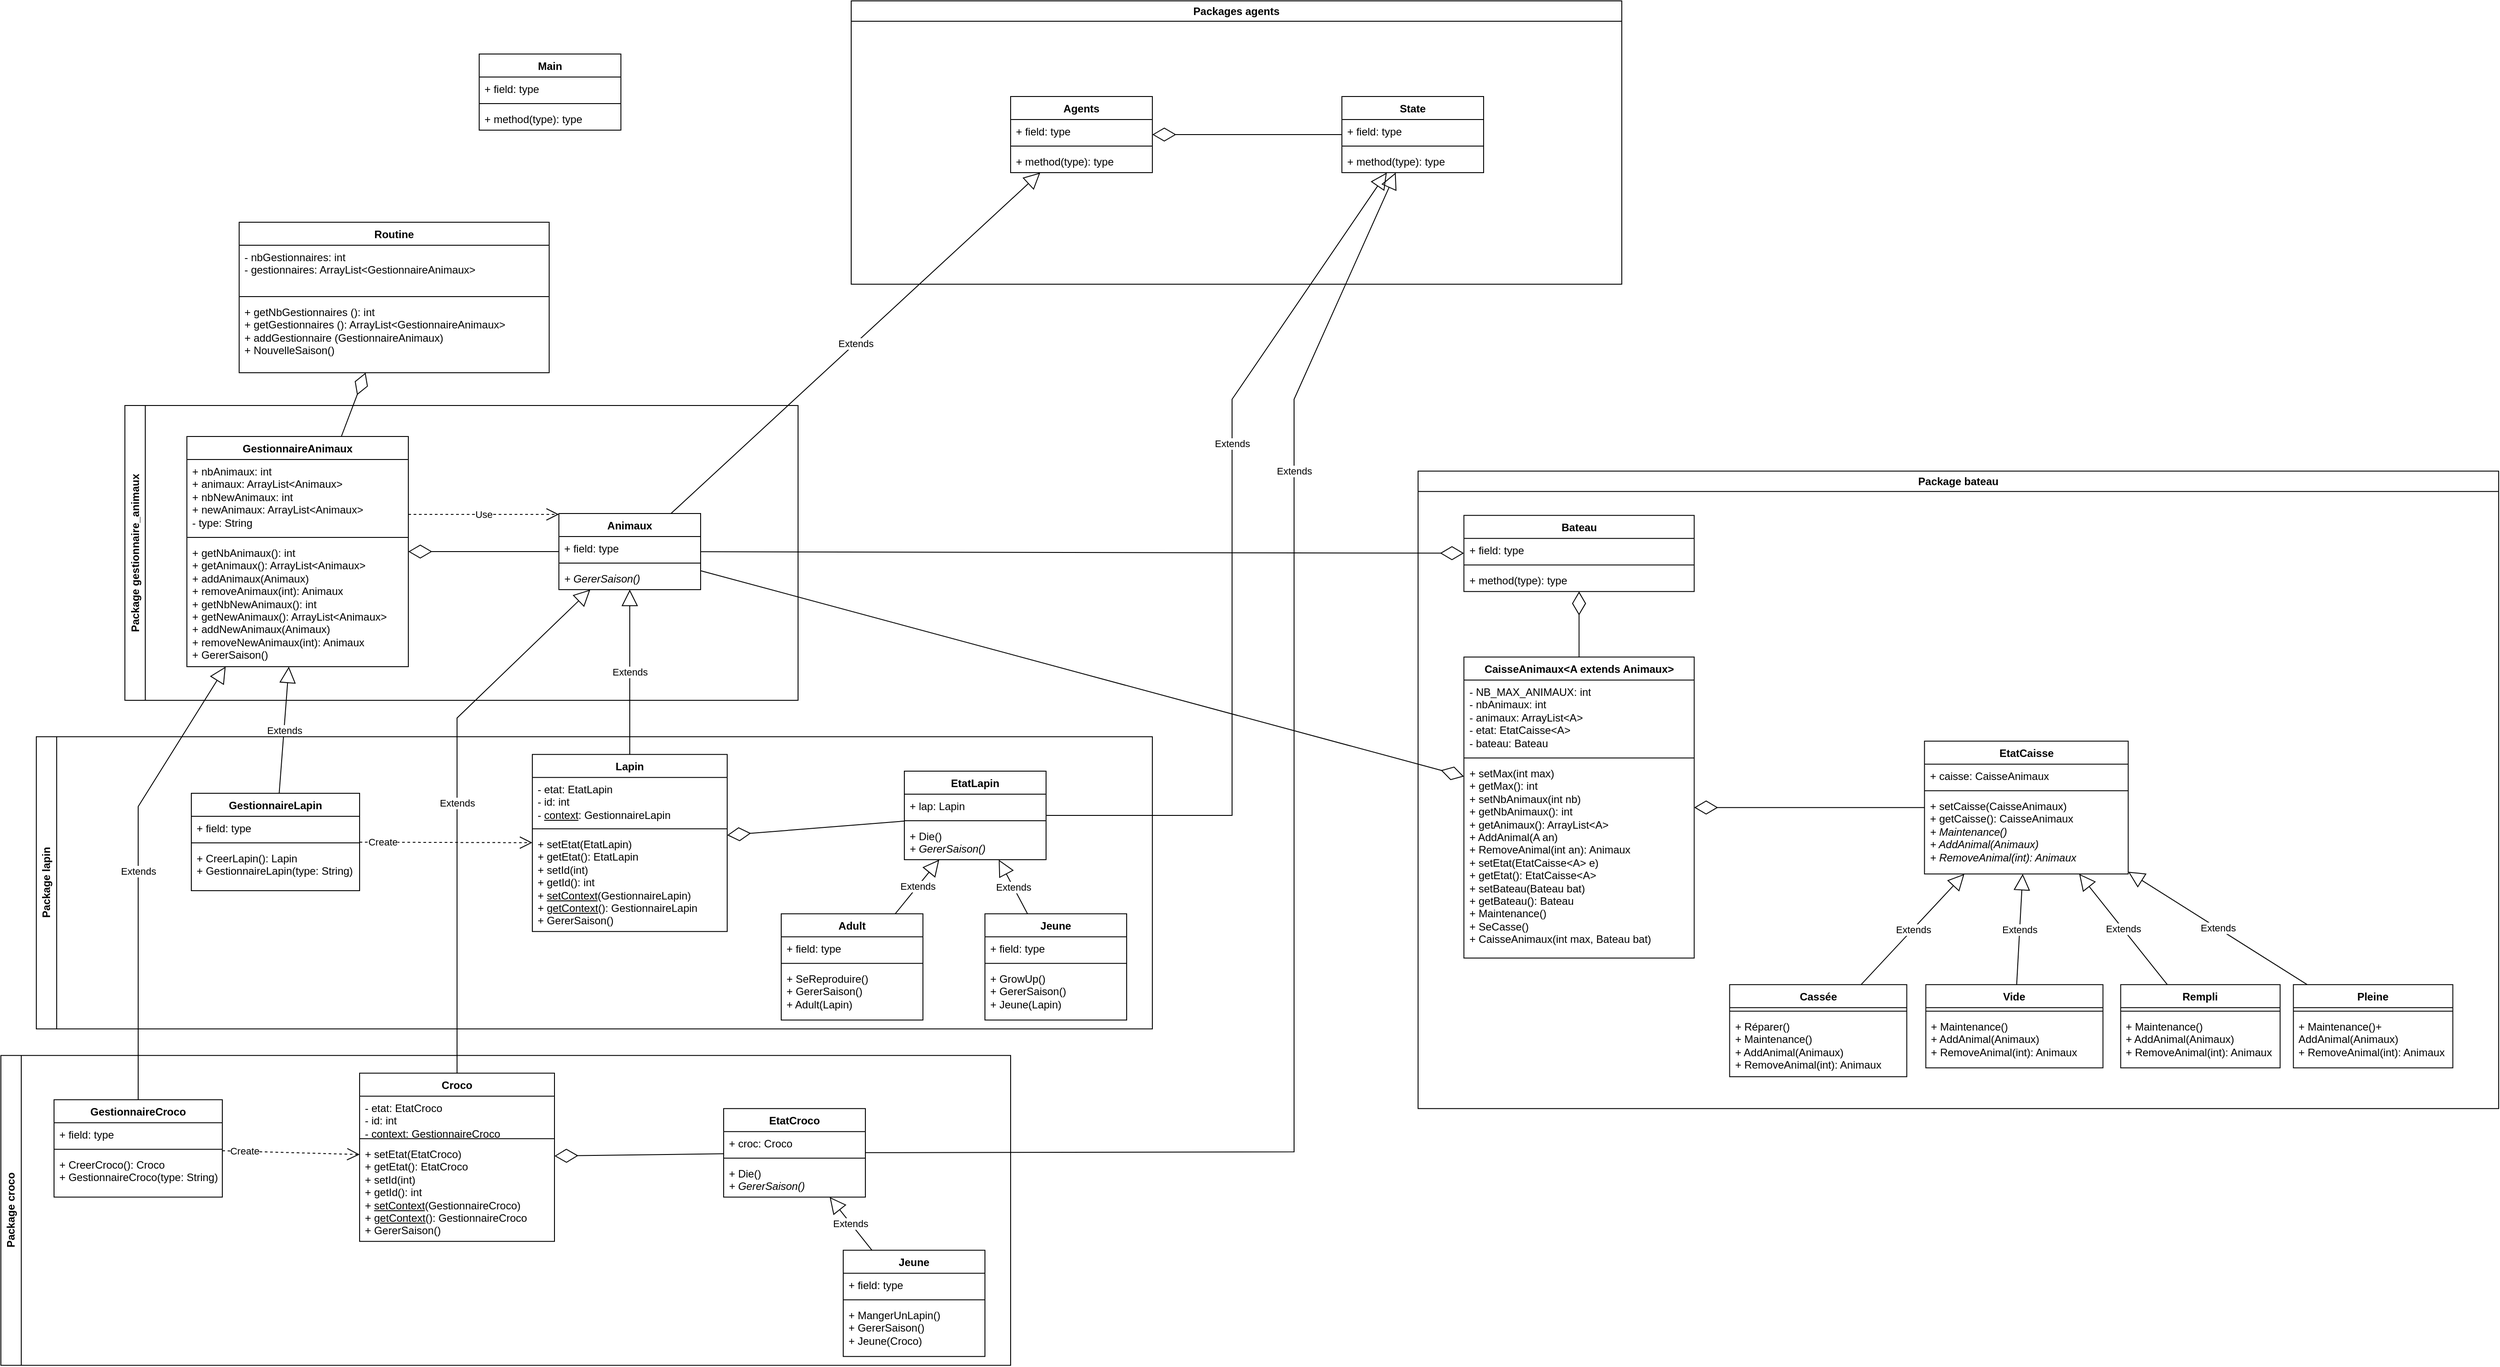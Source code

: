 <mxfile version="24.9.3">
  <diagram name="Page-1" id="qOxtAJsp_yPDaNIsfVv7">
    <mxGraphModel dx="2261" dy="2161" grid="1" gridSize="10" guides="1" tooltips="1" connect="1" arrows="1" fold="1" page="1" pageScale="1" pageWidth="827" pageHeight="1169" math="0" shadow="0">
      <root>
        <mxCell id="0" />
        <mxCell id="1" parent="0" />
        <mxCell id="GHf5l6DtJfJqnrNowMV0-1" value="Routine" style="swimlane;fontStyle=1;align=center;verticalAlign=top;childLayout=stackLayout;horizontal=1;startSize=26;horizontalStack=0;resizeParent=1;resizeParentMax=0;resizeLast=0;collapsible=1;marginBottom=0;whiteSpace=wrap;html=1;" parent="1" vertex="1">
          <mxGeometry x="249" y="240" width="350" height="170" as="geometry" />
        </mxCell>
        <mxCell id="GHf5l6DtJfJqnrNowMV0-2" value="&lt;div&gt;- nbGestionnaires: int&lt;/div&gt;&lt;div&gt;- gestionnaires: ArrayList&amp;lt;GestionnaireAnimaux&amp;gt;&lt;br&gt;&lt;/div&gt;" style="text;strokeColor=none;fillColor=none;align=left;verticalAlign=top;spacingLeft=4;spacingRight=4;overflow=hidden;rotatable=0;points=[[0,0.5],[1,0.5]];portConstraint=eastwest;whiteSpace=wrap;html=1;" parent="GHf5l6DtJfJqnrNowMV0-1" vertex="1">
          <mxGeometry y="26" width="350" height="54" as="geometry" />
        </mxCell>
        <mxCell id="GHf5l6DtJfJqnrNowMV0-3" value="" style="line;strokeWidth=1;fillColor=none;align=left;verticalAlign=middle;spacingTop=-1;spacingLeft=3;spacingRight=3;rotatable=0;labelPosition=right;points=[];portConstraint=eastwest;strokeColor=inherit;" parent="GHf5l6DtJfJqnrNowMV0-1" vertex="1">
          <mxGeometry y="80" width="350" height="8" as="geometry" />
        </mxCell>
        <mxCell id="GHf5l6DtJfJqnrNowMV0-4" value="&lt;div&gt;+ &lt;span style=&quot;white-space: pre;&quot;&gt;getNbGestionnaires&lt;/span&gt;&lt;span style=&quot;color: rgb(220, 220, 170); white-space: pre;&quot;&gt; &lt;/span&gt;&lt;span style=&quot;white-space: normal&quot;&gt;(): int&lt;/span&gt;&lt;/div&gt;&lt;div&gt;&lt;span style=&quot;white-space: normal&quot;&gt;+ &lt;/span&gt;&lt;span style=&quot;white-space: pre;&quot;&gt;getGestionnaires (): &lt;/span&gt;&lt;span style=&quot;white-space: pre;&quot;&gt;ArrayList&lt;/span&gt;&lt;span style=&quot;white-space: pre;&quot;&gt;&amp;lt;&lt;/span&gt;&lt;span style=&quot;white-space: pre;&quot;&gt;GestionnaireAnimaux&lt;/span&gt;&lt;span style=&quot;white-space: pre;&quot;&gt;&amp;gt;&lt;/span&gt;&lt;/div&gt;&lt;div&gt;&lt;span style=&quot;white-space: pre;&quot;&gt;+ &lt;/span&gt;&lt;span style=&quot;white-space: pre;&quot;&gt;addGestionnaire (&lt;/span&gt;&lt;span style=&quot;white-space: pre;&quot;&gt;GestionnaireAnimaux)&lt;/span&gt;&lt;/div&gt;&lt;div&gt;&lt;span style=&quot;white-space: pre;&quot;&gt;+ &lt;/span&gt;&lt;span style=&quot;white-space: pre;&quot;&gt;NouvelleSaison()&lt;/span&gt;&lt;/div&gt;&lt;div&gt;&lt;span style=&quot;white-space: normal&quot;&gt;&lt;/span&gt;&lt;/div&gt;" style="text;strokeColor=none;fillColor=none;align=left;verticalAlign=top;spacingLeft=4;spacingRight=4;overflow=hidden;rotatable=0;points=[[0,0.5],[1,0.5]];portConstraint=eastwest;whiteSpace=wrap;html=1;" parent="GHf5l6DtJfJqnrNowMV0-1" vertex="1">
          <mxGeometry y="88" width="350" height="82" as="geometry" />
        </mxCell>
        <mxCell id="GHf5l6DtJfJqnrNowMV0-9" value="GestionnaireAnimaux" style="swimlane;fontStyle=1;align=center;verticalAlign=top;childLayout=stackLayout;horizontal=1;startSize=26;horizontalStack=0;resizeParent=1;resizeParentMax=0;resizeLast=0;collapsible=1;marginBottom=0;whiteSpace=wrap;html=1;" parent="1" vertex="1">
          <mxGeometry x="190" y="482" width="250" height="260" as="geometry" />
        </mxCell>
        <mxCell id="GHf5l6DtJfJqnrNowMV0-10" value="&lt;div&gt;+ &lt;font style=&quot;white-space: pre;&quot; color=&quot;#000000&quot;&gt;nbAnimaux&lt;/font&gt;: int&lt;/div&gt;&lt;div&gt;+ animaux: ArrayList&amp;lt;Animaux&amp;gt;&lt;br&gt;&lt;/div&gt;&lt;div&gt;+ &lt;font style=&quot;white-space: pre;&quot; color=&quot;#000000&quot;&gt;nbNewAnimaux&lt;/font&gt;: int&lt;/div&gt;&lt;div&gt;&lt;div&gt;+ newAnimaux: ArrayList&amp;lt;Animaux&amp;gt;&lt;/div&gt;&lt;div&gt;- type: String&lt;br&gt;&lt;/div&gt;&lt;/div&gt;" style="text;strokeColor=none;fillColor=none;align=left;verticalAlign=top;spacingLeft=4;spacingRight=4;overflow=hidden;rotatable=0;points=[[0,0.5],[1,0.5]];portConstraint=eastwest;whiteSpace=wrap;html=1;" parent="GHf5l6DtJfJqnrNowMV0-9" vertex="1">
          <mxGeometry y="26" width="250" height="84" as="geometry" />
        </mxCell>
        <mxCell id="GHf5l6DtJfJqnrNowMV0-11" value="" style="line;strokeWidth=1;fillColor=none;align=left;verticalAlign=middle;spacingTop=-1;spacingLeft=3;spacingRight=3;rotatable=0;labelPosition=right;points=[];portConstraint=eastwest;strokeColor=inherit;" parent="GHf5l6DtJfJqnrNowMV0-9" vertex="1">
          <mxGeometry y="110" width="250" height="8" as="geometry" />
        </mxCell>
        <mxCell id="GHf5l6DtJfJqnrNowMV0-12" value="&lt;div&gt;+ &lt;span style=&quot;white-space: pre;&quot;&gt;getNbAnimaux&lt;/span&gt;(): int&lt;/div&gt;&lt;div&gt;+ getAnimaux(): ArrayList&amp;lt;Animaux&amp;gt;&lt;/div&gt;&lt;div&gt;+ addAnimaux(Animaux)&lt;/div&gt;&lt;div&gt;+ removeAnimaux(int): Animaux&lt;/div&gt;&lt;div&gt;&lt;div&gt;+ &lt;span style=&quot;white-space: pre;&quot;&gt;getNbNewAnimaux&lt;/span&gt;(): int&lt;/div&gt;&lt;div&gt;+ getNewAnimaux(): ArrayList&amp;lt;Animaux&amp;gt;&lt;/div&gt;&lt;div&gt;+ addNewAnimaux(Animaux)&lt;/div&gt;+ removeNewAnimaux(int): Animaux&lt;/div&gt;&lt;div&gt;+ GererSaison()&lt;br&gt;&lt;/div&gt;" style="text;strokeColor=none;fillColor=none;align=left;verticalAlign=top;spacingLeft=4;spacingRight=4;overflow=hidden;rotatable=0;points=[[0,0.5],[1,0.5]];portConstraint=eastwest;whiteSpace=wrap;html=1;" parent="GHf5l6DtJfJqnrNowMV0-9" vertex="1">
          <mxGeometry y="118" width="250" height="142" as="geometry" />
        </mxCell>
        <mxCell id="GHf5l6DtJfJqnrNowMV0-13" value="Lapin" style="swimlane;fontStyle=1;align=center;verticalAlign=top;childLayout=stackLayout;horizontal=1;startSize=26;horizontalStack=0;resizeParent=1;resizeParentMax=0;resizeLast=0;collapsible=1;marginBottom=0;whiteSpace=wrap;html=1;" parent="1" vertex="1">
          <mxGeometry x="580" y="841.08" width="220" height="200" as="geometry" />
        </mxCell>
        <mxCell id="GHf5l6DtJfJqnrNowMV0-14" value="&lt;div&gt;- etat: EtatLapin&lt;/div&gt;&lt;div&gt;- id: int&lt;br&gt;&lt;/div&gt;&lt;div&gt;- &lt;u&gt;context&lt;/u&gt;: GestionnaireLapin&lt;br&gt;&lt;/div&gt;" style="text;strokeColor=none;fillColor=none;align=left;verticalAlign=top;spacingLeft=4;spacingRight=4;overflow=hidden;rotatable=0;points=[[0,0.5],[1,0.5]];portConstraint=eastwest;whiteSpace=wrap;html=1;" parent="GHf5l6DtJfJqnrNowMV0-13" vertex="1">
          <mxGeometry y="26" width="220" height="54" as="geometry" />
        </mxCell>
        <mxCell id="GHf5l6DtJfJqnrNowMV0-15" value="" style="line;strokeWidth=1;fillColor=none;align=left;verticalAlign=middle;spacingTop=-1;spacingLeft=3;spacingRight=3;rotatable=0;labelPosition=right;points=[];portConstraint=eastwest;strokeColor=inherit;" parent="GHf5l6DtJfJqnrNowMV0-13" vertex="1">
          <mxGeometry y="80" width="220" height="8" as="geometry" />
        </mxCell>
        <mxCell id="GHf5l6DtJfJqnrNowMV0-16" value="&lt;div&gt;+ setEtat(EtatLapin)&lt;/div&gt;&lt;div&gt;+ getEtat(): EtatLapin&lt;/div&gt;&lt;div&gt;+ setId(int)&lt;/div&gt;&lt;div&gt;+ getId(): int&lt;br&gt;&lt;/div&gt;&lt;div&gt;+ &lt;u&gt;setContext&lt;/u&gt;(GestionnaireLapin)&lt;/div&gt;&lt;div&gt;+ &lt;u&gt;getContext&lt;/u&gt;(): GestionnaireLapin&lt;/div&gt;&lt;div&gt;+ GererSaison()&lt;br&gt;&lt;/div&gt;" style="text;strokeColor=none;fillColor=none;align=left;verticalAlign=top;spacingLeft=4;spacingRight=4;overflow=hidden;rotatable=0;points=[[0,0.5],[1,0.5]];portConstraint=eastwest;whiteSpace=wrap;html=1;" parent="GHf5l6DtJfJqnrNowMV0-13" vertex="1">
          <mxGeometry y="88" width="220" height="112" as="geometry" />
        </mxCell>
        <mxCell id="GHf5l6DtJfJqnrNowMV0-25" value="Adult" style="swimlane;fontStyle=1;align=center;verticalAlign=top;childLayout=stackLayout;horizontal=1;startSize=26;horizontalStack=0;resizeParent=1;resizeParentMax=0;resizeLast=0;collapsible=1;marginBottom=0;whiteSpace=wrap;html=1;" parent="1" vertex="1">
          <mxGeometry x="861" y="1021.08" width="160" height="120" as="geometry" />
        </mxCell>
        <mxCell id="GHf5l6DtJfJqnrNowMV0-26" value="+ field: type" style="text;strokeColor=none;fillColor=none;align=left;verticalAlign=top;spacingLeft=4;spacingRight=4;overflow=hidden;rotatable=0;points=[[0,0.5],[1,0.5]];portConstraint=eastwest;whiteSpace=wrap;html=1;" parent="GHf5l6DtJfJqnrNowMV0-25" vertex="1">
          <mxGeometry y="26" width="160" height="26" as="geometry" />
        </mxCell>
        <mxCell id="GHf5l6DtJfJqnrNowMV0-27" value="" style="line;strokeWidth=1;fillColor=none;align=left;verticalAlign=middle;spacingTop=-1;spacingLeft=3;spacingRight=3;rotatable=0;labelPosition=right;points=[];portConstraint=eastwest;strokeColor=inherit;" parent="GHf5l6DtJfJqnrNowMV0-25" vertex="1">
          <mxGeometry y="52" width="160" height="8" as="geometry" />
        </mxCell>
        <mxCell id="GHf5l6DtJfJqnrNowMV0-28" value="&lt;div&gt;+ SeReproduire()&lt;/div&gt;&lt;div&gt;+ GererSaison()&lt;/div&gt;&lt;div&gt;+ Adult(Lapin)&lt;br&gt;&lt;/div&gt;" style="text;strokeColor=none;fillColor=none;align=left;verticalAlign=top;spacingLeft=4;spacingRight=4;overflow=hidden;rotatable=0;points=[[0,0.5],[1,0.5]];portConstraint=eastwest;whiteSpace=wrap;html=1;" parent="GHf5l6DtJfJqnrNowMV0-25" vertex="1">
          <mxGeometry y="60" width="160" height="60" as="geometry" />
        </mxCell>
        <mxCell id="GHf5l6DtJfJqnrNowMV0-29" value="Jeune" style="swimlane;fontStyle=1;align=center;verticalAlign=top;childLayout=stackLayout;horizontal=1;startSize=26;horizontalStack=0;resizeParent=1;resizeParentMax=0;resizeLast=0;collapsible=1;marginBottom=0;whiteSpace=wrap;html=1;" parent="1" vertex="1">
          <mxGeometry x="1091" y="1021.08" width="160" height="120" as="geometry" />
        </mxCell>
        <mxCell id="GHf5l6DtJfJqnrNowMV0-30" value="+ field: type" style="text;strokeColor=none;fillColor=none;align=left;verticalAlign=top;spacingLeft=4;spacingRight=4;overflow=hidden;rotatable=0;points=[[0,0.5],[1,0.5]];portConstraint=eastwest;whiteSpace=wrap;html=1;" parent="GHf5l6DtJfJqnrNowMV0-29" vertex="1">
          <mxGeometry y="26" width="160" height="26" as="geometry" />
        </mxCell>
        <mxCell id="GHf5l6DtJfJqnrNowMV0-31" value="" style="line;strokeWidth=1;fillColor=none;align=left;verticalAlign=middle;spacingTop=-1;spacingLeft=3;spacingRight=3;rotatable=0;labelPosition=right;points=[];portConstraint=eastwest;strokeColor=inherit;" parent="GHf5l6DtJfJqnrNowMV0-29" vertex="1">
          <mxGeometry y="52" width="160" height="8" as="geometry" />
        </mxCell>
        <mxCell id="GHf5l6DtJfJqnrNowMV0-32" value="&lt;div&gt;+ GrowUp()&lt;/div&gt;&lt;div&gt;+ GererSaison()&lt;/div&gt;&lt;div&gt;+ Jeune(Lapin)&lt;br&gt;&lt;/div&gt;" style="text;strokeColor=none;fillColor=none;align=left;verticalAlign=top;spacingLeft=4;spacingRight=4;overflow=hidden;rotatable=0;points=[[0,0.5],[1,0.5]];portConstraint=eastwest;whiteSpace=wrap;html=1;" parent="GHf5l6DtJfJqnrNowMV0-29" vertex="1">
          <mxGeometry y="60" width="160" height="60" as="geometry" />
        </mxCell>
        <mxCell id="GHf5l6DtJfJqnrNowMV0-33" value="" style="endArrow=diamondThin;endFill=0;endSize=24;html=1;rounded=0;" parent="1" source="GHf5l6DtJfJqnrNowMV0-9" target="GHf5l6DtJfJqnrNowMV0-1" edge="1">
          <mxGeometry width="160" relative="1" as="geometry">
            <mxPoint x="440" y="670" as="sourcePoint" />
            <mxPoint x="600" y="670" as="targetPoint" />
          </mxGeometry>
        </mxCell>
        <mxCell id="GHf5l6DtJfJqnrNowMV0-34" value="Extends" style="endArrow=block;endSize=16;endFill=0;html=1;rounded=0;" parent="1" source="GHf5l6DtJfJqnrNowMV0-17" target="GHf5l6DtJfJqnrNowMV0-9" edge="1">
          <mxGeometry width="160" relative="1" as="geometry">
            <mxPoint x="440" y="841.08" as="sourcePoint" />
            <mxPoint x="330" y="790" as="targetPoint" />
          </mxGeometry>
        </mxCell>
        <mxCell id="GHf5l6DtJfJqnrNowMV0-35" value="Extends" style="endArrow=block;endSize=16;endFill=0;html=1;rounded=0;" parent="1" source="GHf5l6DtJfJqnrNowMV0-13" target="GHf5l6DtJfJqnrNowMV0-5" edge="1">
          <mxGeometry width="160" relative="1" as="geometry">
            <mxPoint x="490" y="808" as="sourcePoint" />
            <mxPoint x="490" y="680" as="targetPoint" />
          </mxGeometry>
        </mxCell>
        <mxCell id="GHf5l6DtJfJqnrNowMV0-36" value="Extends" style="endArrow=block;endSize=16;endFill=0;html=1;rounded=0;" parent="1" source="GHf5l6DtJfJqnrNowMV0-25" target="GHf5l6DtJfJqnrNowMV0-21" edge="1">
          <mxGeometry width="160" relative="1" as="geometry">
            <mxPoint x="881" y="979.08" as="sourcePoint" />
            <mxPoint x="881" y="851.08" as="targetPoint" />
          </mxGeometry>
        </mxCell>
        <mxCell id="GHf5l6DtJfJqnrNowMV0-37" value="Extends" style="endArrow=block;endSize=16;endFill=0;html=1;rounded=0;" parent="1" source="GHf5l6DtJfJqnrNowMV0-29" target="GHf5l6DtJfJqnrNowMV0-21" edge="1">
          <mxGeometry width="160" relative="1" as="geometry">
            <mxPoint x="961" y="967.08" as="sourcePoint" />
            <mxPoint x="961" y="839.08" as="targetPoint" />
          </mxGeometry>
        </mxCell>
        <mxCell id="GHf5l6DtJfJqnrNowMV0-38" value="" style="endArrow=diamondThin;endFill=0;endSize=24;html=1;rounded=0;" parent="1" source="GHf5l6DtJfJqnrNowMV0-5" target="GHf5l6DtJfJqnrNowMV0-9" edge="1">
          <mxGeometry width="160" relative="1" as="geometry">
            <mxPoint x="490" y="706" as="sourcePoint" />
            <mxPoint x="533" y="604" as="targetPoint" />
          </mxGeometry>
        </mxCell>
        <mxCell id="GHf5l6DtJfJqnrNowMV0-39" value="" style="endArrow=diamondThin;endFill=0;endSize=24;html=1;rounded=0;" parent="1" source="GHf5l6DtJfJqnrNowMV0-21" target="GHf5l6DtJfJqnrNowMV0-13" edge="1">
          <mxGeometry width="160" relative="1" as="geometry">
            <mxPoint x="900" y="727.08" as="sourcePoint" />
            <mxPoint x="943" y="625.08" as="targetPoint" />
          </mxGeometry>
        </mxCell>
        <mxCell id="GHf5l6DtJfJqnrNowMV0-40" value="Main" style="swimlane;fontStyle=1;align=center;verticalAlign=top;childLayout=stackLayout;horizontal=1;startSize=26;horizontalStack=0;resizeParent=1;resizeParentMax=0;resizeLast=0;collapsible=1;marginBottom=0;whiteSpace=wrap;html=1;" parent="1" vertex="1">
          <mxGeometry x="520" y="50" width="160" height="86" as="geometry" />
        </mxCell>
        <mxCell id="GHf5l6DtJfJqnrNowMV0-41" value="+ field: type" style="text;strokeColor=none;fillColor=none;align=left;verticalAlign=top;spacingLeft=4;spacingRight=4;overflow=hidden;rotatable=0;points=[[0,0.5],[1,0.5]];portConstraint=eastwest;whiteSpace=wrap;html=1;" parent="GHf5l6DtJfJqnrNowMV0-40" vertex="1">
          <mxGeometry y="26" width="160" height="26" as="geometry" />
        </mxCell>
        <mxCell id="GHf5l6DtJfJqnrNowMV0-42" value="" style="line;strokeWidth=1;fillColor=none;align=left;verticalAlign=middle;spacingTop=-1;spacingLeft=3;spacingRight=3;rotatable=0;labelPosition=right;points=[];portConstraint=eastwest;strokeColor=inherit;" parent="GHf5l6DtJfJqnrNowMV0-40" vertex="1">
          <mxGeometry y="52" width="160" height="8" as="geometry" />
        </mxCell>
        <mxCell id="GHf5l6DtJfJqnrNowMV0-43" value="+ method(type): type" style="text;strokeColor=none;fillColor=none;align=left;verticalAlign=top;spacingLeft=4;spacingRight=4;overflow=hidden;rotatable=0;points=[[0,0.5],[1,0.5]];portConstraint=eastwest;whiteSpace=wrap;html=1;" parent="GHf5l6DtJfJqnrNowMV0-40" vertex="1">
          <mxGeometry y="60" width="160" height="26" as="geometry" />
        </mxCell>
        <mxCell id="GHf5l6DtJfJqnrNowMV0-44" value="Use" style="endArrow=open;endSize=12;dashed=1;html=1;rounded=0;" parent="1" edge="1">
          <mxGeometry width="160" relative="1" as="geometry">
            <mxPoint x="440" y="570" as="sourcePoint" />
            <mxPoint x="610" y="570" as="targetPoint" />
          </mxGeometry>
        </mxCell>
        <mxCell id="GHf5l6DtJfJqnrNowMV0-45" value="Create" style="endArrow=open;endSize=12;dashed=1;html=1;rounded=0;" parent="1" source="GHf5l6DtJfJqnrNowMV0-17" target="GHf5l6DtJfJqnrNowMV0-13" edge="1">
          <mxGeometry x="-0.73" width="160" relative="1" as="geometry">
            <mxPoint x="395" y="1051.08" as="sourcePoint" />
            <mxPoint x="565" y="1051.08" as="targetPoint" />
            <mxPoint as="offset" />
          </mxGeometry>
        </mxCell>
        <mxCell id="GHf5l6DtJfJqnrNowMV0-46" value="Croco" style="swimlane;fontStyle=1;align=center;verticalAlign=top;childLayout=stackLayout;horizontal=1;startSize=26;horizontalStack=0;resizeParent=1;resizeParentMax=0;resizeLast=0;collapsible=1;marginBottom=0;whiteSpace=wrap;html=1;" parent="1" vertex="1">
          <mxGeometry x="385" y="1201.08" width="220" height="190" as="geometry" />
        </mxCell>
        <mxCell id="GHf5l6DtJfJqnrNowMV0-47" value="&lt;div&gt;- etat: EtatCroco&lt;/div&gt;&lt;div&gt;- id: int&lt;br&gt;&lt;/div&gt;&lt;div&gt;- &lt;u&gt;context&lt;/u&gt;: GestionnaireCroco&lt;br&gt;&lt;/div&gt;" style="text;strokeColor=none;fillColor=none;align=left;verticalAlign=top;spacingLeft=4;spacingRight=4;overflow=hidden;rotatable=0;points=[[0,0.5],[1,0.5]];portConstraint=eastwest;whiteSpace=wrap;html=1;" parent="GHf5l6DtJfJqnrNowMV0-46" vertex="1">
          <mxGeometry y="26" width="220" height="44" as="geometry" />
        </mxCell>
        <mxCell id="GHf5l6DtJfJqnrNowMV0-48" value="" style="line;strokeWidth=1;fillColor=none;align=left;verticalAlign=middle;spacingTop=-1;spacingLeft=3;spacingRight=3;rotatable=0;labelPosition=right;points=[];portConstraint=eastwest;strokeColor=inherit;" parent="GHf5l6DtJfJqnrNowMV0-46" vertex="1">
          <mxGeometry y="70" width="220" height="8" as="geometry" />
        </mxCell>
        <mxCell id="GHf5l6DtJfJqnrNowMV0-49" value="&lt;div&gt;+ setEtat(EtatCroco)&lt;/div&gt;&lt;div&gt;+ getEtat(): EtatCroco&lt;/div&gt;&lt;div&gt;&lt;div&gt;+ setId(int)&lt;/div&gt;+ getId(): int&lt;/div&gt;&lt;div&gt;+ &lt;u&gt;setContext&lt;/u&gt;(GestionnaireCroco)&lt;/div&gt;&lt;div&gt;+ &lt;u&gt;getContext&lt;/u&gt;(): GestionnaireCroco&lt;/div&gt;&lt;div&gt;+ GererSaison()&lt;br&gt;&lt;/div&gt;" style="text;strokeColor=none;fillColor=none;align=left;verticalAlign=top;spacingLeft=4;spacingRight=4;overflow=hidden;rotatable=0;points=[[0,0.5],[1,0.5]];portConstraint=eastwest;whiteSpace=wrap;html=1;" parent="GHf5l6DtJfJqnrNowMV0-46" vertex="1">
          <mxGeometry y="78" width="220" height="112" as="geometry" />
        </mxCell>
        <mxCell id="GHf5l6DtJfJqnrNowMV0-50" value="GestionnaireCroco" style="swimlane;fontStyle=1;align=center;verticalAlign=top;childLayout=stackLayout;horizontal=1;startSize=26;horizontalStack=0;resizeParent=1;resizeParentMax=0;resizeLast=0;collapsible=1;marginBottom=0;whiteSpace=wrap;html=1;" parent="1" vertex="1">
          <mxGeometry x="40" y="1231.08" width="190" height="110" as="geometry" />
        </mxCell>
        <mxCell id="GHf5l6DtJfJqnrNowMV0-51" value="+ field: type" style="text;strokeColor=none;fillColor=none;align=left;verticalAlign=top;spacingLeft=4;spacingRight=4;overflow=hidden;rotatable=0;points=[[0,0.5],[1,0.5]];portConstraint=eastwest;whiteSpace=wrap;html=1;" parent="GHf5l6DtJfJqnrNowMV0-50" vertex="1">
          <mxGeometry y="26" width="190" height="26" as="geometry" />
        </mxCell>
        <mxCell id="GHf5l6DtJfJqnrNowMV0-52" value="" style="line;strokeWidth=1;fillColor=none;align=left;verticalAlign=middle;spacingTop=-1;spacingLeft=3;spacingRight=3;rotatable=0;labelPosition=right;points=[];portConstraint=eastwest;strokeColor=inherit;" parent="GHf5l6DtJfJqnrNowMV0-50" vertex="1">
          <mxGeometry y="52" width="190" height="8" as="geometry" />
        </mxCell>
        <mxCell id="GHf5l6DtJfJqnrNowMV0-53" value="&lt;div&gt;+ CreerCroco(): Croco&lt;/div&gt;&lt;div&gt;+ GestionnaireCroco(type: String)&lt;br&gt;&lt;/div&gt;" style="text;strokeColor=none;fillColor=none;align=left;verticalAlign=top;spacingLeft=4;spacingRight=4;overflow=hidden;rotatable=0;points=[[0,0.5],[1,0.5]];portConstraint=eastwest;whiteSpace=wrap;html=1;" parent="GHf5l6DtJfJqnrNowMV0-50" vertex="1">
          <mxGeometry y="60" width="190" height="50" as="geometry" />
        </mxCell>
        <mxCell id="GHf5l6DtJfJqnrNowMV0-54" value="EtatCroco" style="swimlane;fontStyle=1;align=center;verticalAlign=top;childLayout=stackLayout;horizontal=1;startSize=26;horizontalStack=0;resizeParent=1;resizeParentMax=0;resizeLast=0;collapsible=1;marginBottom=0;whiteSpace=wrap;html=1;" parent="1" vertex="1">
          <mxGeometry x="796" y="1241.08" width="160" height="100" as="geometry" />
        </mxCell>
        <mxCell id="GHf5l6DtJfJqnrNowMV0-55" value="+ croc: Croco" style="text;strokeColor=none;fillColor=none;align=left;verticalAlign=top;spacingLeft=4;spacingRight=4;overflow=hidden;rotatable=0;points=[[0,0.5],[1,0.5]];portConstraint=eastwest;whiteSpace=wrap;html=1;" parent="GHf5l6DtJfJqnrNowMV0-54" vertex="1">
          <mxGeometry y="26" width="160" height="26" as="geometry" />
        </mxCell>
        <mxCell id="GHf5l6DtJfJqnrNowMV0-56" value="" style="line;strokeWidth=1;fillColor=none;align=left;verticalAlign=middle;spacingTop=-1;spacingLeft=3;spacingRight=3;rotatable=0;labelPosition=right;points=[];portConstraint=eastwest;strokeColor=inherit;" parent="GHf5l6DtJfJqnrNowMV0-54" vertex="1">
          <mxGeometry y="52" width="160" height="8" as="geometry" />
        </mxCell>
        <mxCell id="GHf5l6DtJfJqnrNowMV0-57" value="+ Die()&lt;div&gt;&lt;i&gt;+ GererSaison()&lt;/i&gt;&lt;/div&gt;" style="text;strokeColor=none;fillColor=none;align=left;verticalAlign=top;spacingLeft=4;spacingRight=4;overflow=hidden;rotatable=0;points=[[0,0.5],[1,0.5]];portConstraint=eastwest;whiteSpace=wrap;html=1;" parent="GHf5l6DtJfJqnrNowMV0-54" vertex="1">
          <mxGeometry y="60" width="160" height="40" as="geometry" />
        </mxCell>
        <mxCell id="GHf5l6DtJfJqnrNowMV0-62" value="Jeune" style="swimlane;fontStyle=1;align=center;verticalAlign=top;childLayout=stackLayout;horizontal=1;startSize=26;horizontalStack=0;resizeParent=1;resizeParentMax=0;resizeLast=0;collapsible=1;marginBottom=0;whiteSpace=wrap;html=1;" parent="1" vertex="1">
          <mxGeometry x="931" y="1401.08" width="160" height="120" as="geometry" />
        </mxCell>
        <mxCell id="GHf5l6DtJfJqnrNowMV0-64" value="+ field: type" style="text;strokeColor=none;fillColor=none;align=left;verticalAlign=top;spacingLeft=4;spacingRight=4;overflow=hidden;rotatable=0;points=[[0,0.5],[1,0.5]];portConstraint=eastwest;whiteSpace=wrap;html=1;" parent="GHf5l6DtJfJqnrNowMV0-62" vertex="1">
          <mxGeometry y="26" width="160" height="26" as="geometry" />
        </mxCell>
        <mxCell id="GHf5l6DtJfJqnrNowMV0-65" value="" style="line;strokeWidth=1;fillColor=none;align=left;verticalAlign=middle;spacingTop=-1;spacingLeft=3;spacingRight=3;rotatable=0;labelPosition=right;points=[];portConstraint=eastwest;strokeColor=inherit;" parent="GHf5l6DtJfJqnrNowMV0-62" vertex="1">
          <mxGeometry y="52" width="160" height="8" as="geometry" />
        </mxCell>
        <mxCell id="GHf5l6DtJfJqnrNowMV0-63" value="&lt;div&gt;+ MangerUnLapin()&lt;br&gt;&lt;/div&gt;&lt;div&gt;+ GererSaison()&lt;/div&gt;&lt;div&gt;+ Jeune(Croco)&lt;br&gt;&lt;/div&gt;" style="text;strokeColor=none;fillColor=none;align=left;verticalAlign=top;spacingLeft=4;spacingRight=4;overflow=hidden;rotatable=0;points=[[0,0.5],[1,0.5]];portConstraint=eastwest;whiteSpace=wrap;html=1;" parent="GHf5l6DtJfJqnrNowMV0-62" vertex="1">
          <mxGeometry y="60" width="160" height="60" as="geometry" />
        </mxCell>
        <mxCell id="GHf5l6DtJfJqnrNowMV0-67" value="Extends" style="endArrow=block;endSize=16;endFill=0;html=1;rounded=0;" parent="1" source="GHf5l6DtJfJqnrNowMV0-62" target="GHf5l6DtJfJqnrNowMV0-54" edge="1">
          <mxGeometry width="160" relative="1" as="geometry">
            <mxPoint x="1106" y="1451.08" as="sourcePoint" />
            <mxPoint x="766" y="1199.08" as="targetPoint" />
          </mxGeometry>
        </mxCell>
        <mxCell id="GHf5l6DtJfJqnrNowMV0-68" value="" style="endArrow=diamondThin;endFill=0;endSize=24;html=1;rounded=0;" parent="1" source="GHf5l6DtJfJqnrNowMV0-54" target="GHf5l6DtJfJqnrNowMV0-46" edge="1">
          <mxGeometry width="160" relative="1" as="geometry">
            <mxPoint x="705" y="1087.08" as="sourcePoint" />
            <mxPoint x="748" y="985.08" as="targetPoint" />
          </mxGeometry>
        </mxCell>
        <mxCell id="GHf5l6DtJfJqnrNowMV0-69" value="Create" style="endArrow=open;endSize=12;dashed=1;html=1;rounded=0;" parent="1" source="GHf5l6DtJfJqnrNowMV0-50" target="GHf5l6DtJfJqnrNowMV0-46" edge="1">
          <mxGeometry x="-0.676" width="160" relative="1" as="geometry">
            <mxPoint x="200" y="1411.08" as="sourcePoint" />
            <mxPoint x="370" y="1411.08" as="targetPoint" />
            <mxPoint as="offset" />
          </mxGeometry>
        </mxCell>
        <mxCell id="GHf5l6DtJfJqnrNowMV0-70" value="Extends" style="endArrow=block;endSize=16;endFill=0;html=1;rounded=0;" parent="1" source="GHf5l6DtJfJqnrNowMV0-50" target="GHf5l6DtJfJqnrNowMV0-9" edge="1">
          <mxGeometry width="160" relative="1" as="geometry">
            <mxPoint x="140" y="1059.08" as="sourcePoint" />
            <mxPoint x="190" y="820.003" as="targetPoint" />
            <Array as="points">
              <mxPoint x="135" y="900" />
            </Array>
          </mxGeometry>
        </mxCell>
        <mxCell id="GHf5l6DtJfJqnrNowMV0-71" value="Extends" style="endArrow=block;endSize=16;endFill=0;html=1;rounded=0;" parent="1" source="GHf5l6DtJfJqnrNowMV0-46" target="GHf5l6DtJfJqnrNowMV0-5" edge="1">
          <mxGeometry width="160" relative="1" as="geometry">
            <mxPoint x="490" y="1000" as="sourcePoint" />
            <mxPoint x="490" y="870" as="targetPoint" />
            <Array as="points">
              <mxPoint x="495" y="800" />
            </Array>
          </mxGeometry>
        </mxCell>
        <mxCell id="5e1gmhQ1w_GoR9v8O3CP-27" value="" style="endArrow=diamondThin;endFill=0;endSize=24;html=1;rounded=0;" parent="1" source="GHf5l6DtJfJqnrNowMV0-5" target="GHf5l6DtJfJqnrNowMV0-72" edge="1">
          <mxGeometry width="160" relative="1" as="geometry">
            <mxPoint x="1080" y="556" as="sourcePoint" />
            <mxPoint x="920" y="512" as="targetPoint" />
          </mxGeometry>
        </mxCell>
        <mxCell id="5e1gmhQ1w_GoR9v8O3CP-28" value="" style="endArrow=diamondThin;endFill=0;endSize=24;html=1;rounded=0;" parent="1" source="GHf5l6DtJfJqnrNowMV0-5" target="XborMlDUFwsPTp5JtEL8-1" edge="1">
          <mxGeometry width="160" relative="1" as="geometry">
            <mxPoint x="1110" y="588" as="sourcePoint" />
            <mxPoint x="950" y="544" as="targetPoint" />
          </mxGeometry>
        </mxCell>
        <mxCell id="5e1gmhQ1w_GoR9v8O3CP-32" value="Package croco" style="swimlane;horizontal=0;whiteSpace=wrap;html=1;" parent="1" vertex="1">
          <mxGeometry x="-20" y="1181.08" width="1140" height="350" as="geometry" />
        </mxCell>
        <mxCell id="5e1gmhQ1w_GoR9v8O3CP-33" value="Package lapin" style="swimlane;horizontal=0;whiteSpace=wrap;html=1;" parent="1" vertex="1">
          <mxGeometry x="20" y="821.08" width="1260" height="330" as="geometry" />
        </mxCell>
        <mxCell id="GHf5l6DtJfJqnrNowMV0-21" value="EtatLapin" style="swimlane;fontStyle=1;align=center;verticalAlign=top;childLayout=stackLayout;horizontal=1;startSize=26;horizontalStack=0;resizeParent=1;resizeParentMax=0;resizeLast=0;collapsible=1;marginBottom=0;whiteSpace=wrap;html=1;" parent="5e1gmhQ1w_GoR9v8O3CP-33" vertex="1">
          <mxGeometry x="980" y="38.92" width="160" height="100" as="geometry" />
        </mxCell>
        <mxCell id="GHf5l6DtJfJqnrNowMV0-22" value="+ lap: Lapin" style="text;strokeColor=none;fillColor=none;align=left;verticalAlign=top;spacingLeft=4;spacingRight=4;overflow=hidden;rotatable=0;points=[[0,0.5],[1,0.5]];portConstraint=eastwest;whiteSpace=wrap;html=1;" parent="GHf5l6DtJfJqnrNowMV0-21" vertex="1">
          <mxGeometry y="26" width="160" height="26" as="geometry" />
        </mxCell>
        <mxCell id="GHf5l6DtJfJqnrNowMV0-23" value="" style="line;strokeWidth=1;fillColor=none;align=left;verticalAlign=middle;spacingTop=-1;spacingLeft=3;spacingRight=3;rotatable=0;labelPosition=right;points=[];portConstraint=eastwest;strokeColor=inherit;" parent="GHf5l6DtJfJqnrNowMV0-21" vertex="1">
          <mxGeometry y="52" width="160" height="8" as="geometry" />
        </mxCell>
        <mxCell id="GHf5l6DtJfJqnrNowMV0-24" value="+ Die()&lt;br&gt;&lt;div&gt;&lt;i&gt;+ GererSaison()&lt;/i&gt;&lt;/div&gt;" style="text;strokeColor=none;fillColor=none;align=left;verticalAlign=top;spacingLeft=4;spacingRight=4;overflow=hidden;rotatable=0;points=[[0,0.5],[1,0.5]];portConstraint=eastwest;whiteSpace=wrap;html=1;" parent="GHf5l6DtJfJqnrNowMV0-21" vertex="1">
          <mxGeometry y="60" width="160" height="40" as="geometry" />
        </mxCell>
        <mxCell id="GHf5l6DtJfJqnrNowMV0-17" value="GestionnaireLapin" style="swimlane;fontStyle=1;align=center;verticalAlign=top;childLayout=stackLayout;horizontal=1;startSize=26;horizontalStack=0;resizeParent=1;resizeParentMax=0;resizeLast=0;collapsible=1;marginBottom=0;whiteSpace=wrap;html=1;" parent="5e1gmhQ1w_GoR9v8O3CP-33" vertex="1">
          <mxGeometry x="175" y="63.92" width="190" height="110" as="geometry" />
        </mxCell>
        <mxCell id="GHf5l6DtJfJqnrNowMV0-18" value="+ field: type" style="text;strokeColor=none;fillColor=none;align=left;verticalAlign=top;spacingLeft=4;spacingRight=4;overflow=hidden;rotatable=0;points=[[0,0.5],[1,0.5]];portConstraint=eastwest;whiteSpace=wrap;html=1;" parent="GHf5l6DtJfJqnrNowMV0-17" vertex="1">
          <mxGeometry y="26" width="190" height="26" as="geometry" />
        </mxCell>
        <mxCell id="GHf5l6DtJfJqnrNowMV0-19" value="" style="line;strokeWidth=1;fillColor=none;align=left;verticalAlign=middle;spacingTop=-1;spacingLeft=3;spacingRight=3;rotatable=0;labelPosition=right;points=[];portConstraint=eastwest;strokeColor=inherit;" parent="GHf5l6DtJfJqnrNowMV0-17" vertex="1">
          <mxGeometry y="52" width="190" height="8" as="geometry" />
        </mxCell>
        <mxCell id="GHf5l6DtJfJqnrNowMV0-20" value="&lt;div&gt;+ CreerLapin(): Lapin&lt;/div&gt;&lt;div&gt;+ GestionnaireLapin(type: String)&lt;br&gt;&lt;/div&gt;" style="text;strokeColor=none;fillColor=none;align=left;verticalAlign=top;spacingLeft=4;spacingRight=4;overflow=hidden;rotatable=0;points=[[0,0.5],[1,0.5]];portConstraint=eastwest;whiteSpace=wrap;html=1;" parent="GHf5l6DtJfJqnrNowMV0-17" vertex="1">
          <mxGeometry y="60" width="190" height="50" as="geometry" />
        </mxCell>
        <mxCell id="5e1gmhQ1w_GoR9v8O3CP-35" value="Package bateau" style="swimlane;whiteSpace=wrap;html=1;" parent="1" vertex="1">
          <mxGeometry x="1580" y="521.08" width="1220" height="720" as="geometry" />
        </mxCell>
        <mxCell id="oXdkIbhdS2VhG2citOrr-1" value="Cassée" style="swimlane;fontStyle=1;align=center;verticalAlign=top;childLayout=stackLayout;horizontal=1;startSize=26;horizontalStack=0;resizeParent=1;resizeParentMax=0;resizeLast=0;collapsible=1;marginBottom=0;whiteSpace=wrap;html=1;" vertex="1" parent="5e1gmhQ1w_GoR9v8O3CP-35">
          <mxGeometry x="351.75" y="580" width="200" height="104" as="geometry" />
        </mxCell>
        <mxCell id="oXdkIbhdS2VhG2citOrr-3" value="" style="line;strokeWidth=1;fillColor=none;align=left;verticalAlign=middle;spacingTop=-1;spacingLeft=3;spacingRight=3;rotatable=0;labelPosition=right;points=[];portConstraint=eastwest;strokeColor=inherit;" vertex="1" parent="oXdkIbhdS2VhG2citOrr-1">
          <mxGeometry y="26" width="200" height="8" as="geometry" />
        </mxCell>
        <mxCell id="oXdkIbhdS2VhG2citOrr-4" value="&lt;div&gt;+ Réparer()&lt;br&gt;&lt;/div&gt;&lt;div&gt;+ Maintenance()&lt;/div&gt;&lt;div&gt;+ AddAnimal(Animaux)&lt;/div&gt;+ RemoveAnimal(int): Animaux" style="text;strokeColor=none;fillColor=none;align=left;verticalAlign=top;spacingLeft=4;spacingRight=4;overflow=hidden;rotatable=0;points=[[0,0.5],[1,0.5]];portConstraint=eastwest;whiteSpace=wrap;html=1;" vertex="1" parent="oXdkIbhdS2VhG2citOrr-1">
          <mxGeometry y="34" width="200" height="70" as="geometry" />
        </mxCell>
        <mxCell id="5e1gmhQ1w_GoR9v8O3CP-2" value="EtatCaisse" style="swimlane;fontStyle=1;align=center;verticalAlign=top;childLayout=stackLayout;horizontal=1;startSize=26;horizontalStack=0;resizeParent=1;resizeParentMax=0;resizeLast=0;collapsible=1;marginBottom=0;whiteSpace=wrap;html=1;" parent="5e1gmhQ1w_GoR9v8O3CP-35" vertex="1">
          <mxGeometry x="571.75" y="305" width="230" height="150" as="geometry" />
        </mxCell>
        <mxCell id="5e1gmhQ1w_GoR9v8O3CP-3" value="+ caisse: CaisseAnimaux" style="text;strokeColor=none;fillColor=none;align=left;verticalAlign=top;spacingLeft=4;spacingRight=4;overflow=hidden;rotatable=0;points=[[0,0.5],[1,0.5]];portConstraint=eastwest;whiteSpace=wrap;html=1;" parent="5e1gmhQ1w_GoR9v8O3CP-2" vertex="1">
          <mxGeometry y="26" width="230" height="26" as="geometry" />
        </mxCell>
        <mxCell id="5e1gmhQ1w_GoR9v8O3CP-4" value="" style="line;strokeWidth=1;fillColor=none;align=left;verticalAlign=middle;spacingTop=-1;spacingLeft=3;spacingRight=3;rotatable=0;labelPosition=right;points=[];portConstraint=eastwest;strokeColor=inherit;" parent="5e1gmhQ1w_GoR9v8O3CP-2" vertex="1">
          <mxGeometry y="52" width="230" height="8" as="geometry" />
        </mxCell>
        <mxCell id="5e1gmhQ1w_GoR9v8O3CP-5" value="&lt;div&gt;+ setCaisse(CaisseAnimaux)&lt;/div&gt;&lt;div&gt;+ getCaisse(): CaisseAnimaux&lt;/div&gt;&lt;div&gt;&lt;i&gt;+ Maintenance()&lt;br&gt;&lt;/i&gt;&lt;/div&gt;&lt;div&gt;&lt;i&gt;+ AddAnimal(Animaux)&lt;/i&gt;&lt;/div&gt;&lt;div&gt;&lt;i&gt;+ RemoveAnimal(int): Animaux&lt;/i&gt;&lt;br&gt;&lt;/div&gt;" style="text;strokeColor=none;fillColor=none;align=left;verticalAlign=top;spacingLeft=4;spacingRight=4;overflow=hidden;rotatable=0;points=[[0,0.5],[1,0.5]];portConstraint=eastwest;whiteSpace=wrap;html=1;" parent="5e1gmhQ1w_GoR9v8O3CP-2" vertex="1">
          <mxGeometry y="60" width="230" height="90" as="geometry" />
        </mxCell>
        <mxCell id="XborMlDUFwsPTp5JtEL8-1" value="CaisseAnimaux&amp;lt;A extends Animaux&amp;gt;" style="swimlane;fontStyle=1;align=center;verticalAlign=top;childLayout=stackLayout;horizontal=1;startSize=26;horizontalStack=0;resizeParent=1;resizeParentMax=0;resizeLast=0;collapsible=1;marginBottom=0;whiteSpace=wrap;html=1;" parent="5e1gmhQ1w_GoR9v8O3CP-35" vertex="1">
          <mxGeometry x="51.75" y="210" width="260" height="340" as="geometry" />
        </mxCell>
        <mxCell id="XborMlDUFwsPTp5JtEL8-2" value="&lt;div&gt;- &lt;span style=&quot;white-space: pre;&quot;&gt;NB_MAX_ANIMAUX: int&lt;br&gt;&lt;/span&gt;&lt;/div&gt;&lt;div&gt;&lt;span style=&quot;white-space: pre;&quot;&gt;- &lt;/span&gt;&lt;span style=&quot;white-space: pre;&quot;&gt;nbAnimaux: int&lt;/span&gt;&lt;/div&gt;&lt;div&gt;&lt;span style=&quot;white-space: pre;&quot;&gt;- &lt;/span&gt;&lt;span style=&quot;white-space: pre;&quot;&gt;animaux: ArrayList&amp;lt;A&amp;gt;&lt;/span&gt;&lt;/div&gt;&lt;div&gt;&lt;span style=&quot;white-space: pre;&quot;&gt;- &lt;/span&gt;&lt;span style=&quot;white-space: pre;&quot;&gt;etat: EtatCaisse&amp;lt;A&amp;gt;&lt;/span&gt;&lt;/div&gt;&lt;div&gt;&lt;span style=&quot;white-space: pre;&quot;&gt;- &lt;/span&gt;&lt;span style=&quot;white-space: pre;&quot;&gt;bateau: Bateau&lt;/span&gt;&lt;/div&gt;" style="text;strokeColor=none;fillColor=none;align=left;verticalAlign=top;spacingLeft=4;spacingRight=4;overflow=hidden;rotatable=0;points=[[0,0.5],[1,0.5]];portConstraint=eastwest;whiteSpace=wrap;html=1;" parent="XborMlDUFwsPTp5JtEL8-1" vertex="1">
          <mxGeometry y="26" width="260" height="84" as="geometry" />
        </mxCell>
        <mxCell id="XborMlDUFwsPTp5JtEL8-3" value="" style="line;strokeWidth=1;fillColor=none;align=left;verticalAlign=middle;spacingTop=-1;spacingLeft=3;spacingRight=3;rotatable=0;labelPosition=right;points=[];portConstraint=eastwest;strokeColor=inherit;" parent="XborMlDUFwsPTp5JtEL8-1" vertex="1">
          <mxGeometry y="110" width="260" height="8" as="geometry" />
        </mxCell>
        <mxCell id="XborMlDUFwsPTp5JtEL8-4" value="&lt;div&gt;+ &lt;span style=&quot;white-space: pre;&quot;&gt;setMax&lt;/span&gt;&lt;span style=&quot;white-space: pre;&quot;&gt;(&lt;/span&gt;&lt;span style=&quot;white-space: pre;&quot;&gt;int&lt;/span&gt;&lt;span style=&quot;white-space: pre;&quot;&gt; &lt;/span&gt;&lt;span style=&quot;white-space: pre;&quot;&gt;max&lt;/span&gt;&lt;span style=&quot;white-space: pre;&quot;&gt;)&lt;/span&gt;&lt;/div&gt;&lt;div&gt;&lt;span style=&quot;white-space: pre;&quot;&gt;+ &lt;/span&gt;&lt;span style=&quot;white-space: pre;&quot;&gt;getMax&lt;/span&gt;&lt;span style=&quot;white-space: pre;&quot;&gt;(): int&lt;/span&gt;&lt;/div&gt;&lt;div&gt;&lt;span style=&quot;white-space: pre;&quot;&gt;+ &lt;/span&gt;&lt;span style=&quot;white-space: pre;&quot;&gt;setNbAnimaux&lt;/span&gt;&lt;span style=&quot;white-space: pre;&quot;&gt;(&lt;/span&gt;&lt;span style=&quot;white-space: pre;&quot;&gt;int&lt;/span&gt;&lt;span style=&quot;white-space: pre;&quot;&gt; &lt;/span&gt;&lt;span style=&quot;white-space: pre;&quot;&gt;nb&lt;/span&gt;&lt;span style=&quot;white-space: pre;&quot;&gt;)&lt;/span&gt;&lt;/div&gt;&lt;div&gt;&lt;span style=&quot;white-space: pre;&quot;&gt;+ &lt;/span&gt;&lt;span style=&quot;white-space: pre;&quot;&gt;getNbAnimaux&lt;/span&gt;&lt;span style=&quot;white-space: pre;&quot;&gt;(): int&lt;/span&gt;&lt;/div&gt;&lt;div&gt;&lt;span style=&quot;white-space: pre;&quot;&gt;+&lt;/span&gt;&lt;span style=&quot;white-space: pre;&quot;&gt; getAnimaux&lt;/span&gt;&lt;span style=&quot;white-space: pre;&quot;&gt;(): ArrayList&amp;lt;A&amp;gt;&lt;/span&gt;&lt;/div&gt;&lt;div&gt;&lt;span style=&quot;white-space: pre;&quot;&gt;+ &lt;/span&gt;&lt;span style=&quot;white-space: pre;&quot;&gt;AddAnimal&lt;/span&gt;&lt;span style=&quot;white-space: pre;&quot;&gt;(&lt;/span&gt;&lt;span style=&quot;white-space: pre;&quot;&gt;A&lt;/span&gt;&lt;span style=&quot;white-space: pre;&quot;&gt; &lt;/span&gt;&lt;span style=&quot;white-space: pre;&quot;&gt;an&lt;/span&gt;&lt;span style=&quot;white-space: pre;&quot;&gt;)&lt;/span&gt;&lt;/div&gt;&lt;div&gt;&lt;span style=&quot;white-space: pre;&quot;&gt;+ &lt;/span&gt;&lt;span style=&quot;white-space: pre;&quot;&gt;RemoveAnimal&lt;/span&gt;&lt;span style=&quot;white-space: pre;&quot;&gt;(&lt;/span&gt;&lt;span style=&quot;white-space: pre;&quot;&gt;int&lt;/span&gt;&lt;span style=&quot;white-space: pre;&quot;&gt; &lt;/span&gt;&lt;span style=&quot;white-space: pre;&quot;&gt;an&lt;/span&gt;&lt;span style=&quot;white-space: pre;&quot;&gt;): Animaux&lt;/span&gt;&lt;/div&gt;&lt;div&gt;&lt;span style=&quot;white-space: pre;&quot;&gt;+ &lt;/span&gt;&lt;span style=&quot;white-space: pre;&quot;&gt;setEtat&lt;/span&gt;&lt;span style=&quot;white-space: pre;&quot;&gt;(&lt;/span&gt;&lt;span style=&quot;white-space: pre;&quot;&gt;EtatCaisse&lt;/span&gt;&lt;span style=&quot;white-space: pre;&quot;&gt;&amp;lt;&lt;/span&gt;&lt;span style=&quot;white-space: pre;&quot;&gt;A&lt;/span&gt;&lt;span style=&quot;white-space: pre;&quot;&gt;&amp;gt; &lt;/span&gt;&lt;span style=&quot;white-space: pre;&quot;&gt;e&lt;/span&gt;&lt;span style=&quot;white-space: pre;&quot;&gt;)&lt;/span&gt;&lt;/div&gt;&lt;div&gt;&lt;span style=&quot;white-space: pre;&quot;&gt;+ &lt;/span&gt;&lt;span style=&quot;white-space: pre;&quot;&gt;getEtat&lt;/span&gt;&lt;span style=&quot;white-space: pre;&quot;&gt;(): EtatCaisse&amp;lt;A&amp;gt;&lt;/span&gt;&lt;/div&gt;&lt;div&gt;&lt;span style=&quot;white-space: pre;&quot;&gt;+ &lt;/span&gt;&lt;span style=&quot;white-space: pre;&quot;&gt;setBateau&lt;/span&gt;&lt;span style=&quot;white-space: pre;&quot;&gt;(&lt;/span&gt;&lt;span style=&quot;white-space: pre;&quot;&gt;Bateau&lt;/span&gt;&lt;span style=&quot;white-space: pre;&quot;&gt; &lt;/span&gt;&lt;span style=&quot;white-space: pre;&quot;&gt;bat&lt;/span&gt;&lt;span style=&quot;white-space: pre;&quot;&gt;)&lt;/span&gt;&lt;/div&gt;&lt;div&gt;&lt;span style=&quot;white-space: pre;&quot;&gt;+ &lt;/span&gt;&lt;span style=&quot;white-space: pre;&quot;&gt;getBateau&lt;/span&gt;&lt;span style=&quot;white-space: pre;&quot;&gt;(): Bateau&lt;/span&gt;&lt;/div&gt;&lt;div&gt;&lt;span style=&quot;white-space: pre;&quot;&gt;+ &lt;/span&gt;&lt;span style=&quot;white-space: pre;&quot;&gt;Maintenance&lt;/span&gt;&lt;span style=&quot;white-space: pre;&quot;&gt;()&lt;/span&gt;&lt;/div&gt;&lt;div&gt;&lt;span style=&quot;white-space: pre;&quot;&gt;+ &lt;/span&gt;&lt;span style=&quot;white-space: pre;&quot;&gt;SeCasse&lt;/span&gt;&lt;span style=&quot;white-space: pre;&quot;&gt;()&lt;/span&gt;&lt;/div&gt;&lt;div&gt;&lt;span style=&quot;white-space: pre;&quot;&gt;+ &lt;/span&gt;&lt;span style=&quot;white-space: pre;&quot;&gt;CaisseAnimaux&lt;/span&gt;&lt;span style=&quot;white-space: pre;&quot;&gt;(&lt;/span&gt;&lt;span style=&quot;white-space: pre;&quot;&gt;int&lt;/span&gt;&lt;span style=&quot;white-space: pre;&quot;&gt; &lt;/span&gt;&lt;span style=&quot;white-space: pre;&quot;&gt;max&lt;/span&gt;&lt;span style=&quot;white-space: pre;&quot;&gt;, &lt;/span&gt;&lt;span style=&quot;white-space: pre;&quot;&gt;Bateau&lt;/span&gt;&lt;span style=&quot;white-space: pre;&quot;&gt; &lt;/span&gt;&lt;span style=&quot;white-space: pre;&quot;&gt;bat&lt;/span&gt;&lt;span style=&quot;white-space: pre;&quot;&gt;)&lt;/span&gt;&lt;/div&gt;&lt;div&gt;&lt;span style=&quot;white-space: pre;&quot;&gt;&lt;br&gt;&lt;/span&gt;&lt;/div&gt;" style="text;strokeColor=none;fillColor=none;align=left;verticalAlign=top;spacingLeft=4;spacingRight=4;overflow=hidden;rotatable=0;points=[[0,0.5],[1,0.5]];portConstraint=eastwest;whiteSpace=wrap;html=1;" parent="XborMlDUFwsPTp5JtEL8-1" vertex="1">
          <mxGeometry y="118" width="260" height="222" as="geometry" />
        </mxCell>
        <mxCell id="5e1gmhQ1w_GoR9v8O3CP-25" value="" style="endArrow=diamondThin;endFill=0;endSize=24;html=1;rounded=0;" parent="5e1gmhQ1w_GoR9v8O3CP-35" source="5e1gmhQ1w_GoR9v8O3CP-2" target="XborMlDUFwsPTp5JtEL8-1" edge="1">
          <mxGeometry width="160" relative="1" as="geometry">
            <mxPoint x="262.75" y="364" as="sourcePoint" />
            <mxPoint x="71.75" y="365" as="targetPoint" />
          </mxGeometry>
        </mxCell>
        <mxCell id="oXdkIbhdS2VhG2citOrr-6" value="Extends" style="endArrow=block;endSize=16;endFill=0;html=1;rounded=0;" edge="1" parent="5e1gmhQ1w_GoR9v8O3CP-35" source="oXdkIbhdS2VhG2citOrr-1" target="5e1gmhQ1w_GoR9v8O3CP-2">
          <mxGeometry width="160" relative="1" as="geometry">
            <mxPoint x="171.75" y="360" as="sourcePoint" />
            <mxPoint x="374.75" y="300" as="targetPoint" />
          </mxGeometry>
        </mxCell>
        <mxCell id="GHf5l6DtJfJqnrNowMV0-72" value="Bateau" style="swimlane;fontStyle=1;align=center;verticalAlign=top;childLayout=stackLayout;horizontal=1;startSize=26;horizontalStack=0;resizeParent=1;resizeParentMax=0;resizeLast=0;collapsible=1;marginBottom=0;whiteSpace=wrap;html=1;" parent="5e1gmhQ1w_GoR9v8O3CP-35" vertex="1">
          <mxGeometry x="51.75" y="50" width="260" height="86" as="geometry" />
        </mxCell>
        <mxCell id="GHf5l6DtJfJqnrNowMV0-73" value="+ field: type" style="text;strokeColor=none;fillColor=none;align=left;verticalAlign=top;spacingLeft=4;spacingRight=4;overflow=hidden;rotatable=0;points=[[0,0.5],[1,0.5]];portConstraint=eastwest;whiteSpace=wrap;html=1;" parent="GHf5l6DtJfJqnrNowMV0-72" vertex="1">
          <mxGeometry y="26" width="260" height="26" as="geometry" />
        </mxCell>
        <mxCell id="GHf5l6DtJfJqnrNowMV0-74" value="" style="line;strokeWidth=1;fillColor=none;align=left;verticalAlign=middle;spacingTop=-1;spacingLeft=3;spacingRight=3;rotatable=0;labelPosition=right;points=[];portConstraint=eastwest;strokeColor=inherit;" parent="GHf5l6DtJfJqnrNowMV0-72" vertex="1">
          <mxGeometry y="52" width="260" height="8" as="geometry" />
        </mxCell>
        <mxCell id="GHf5l6DtJfJqnrNowMV0-75" value="+ method(type): type" style="text;strokeColor=none;fillColor=none;align=left;verticalAlign=top;spacingLeft=4;spacingRight=4;overflow=hidden;rotatable=0;points=[[0,0.5],[1,0.5]];portConstraint=eastwest;whiteSpace=wrap;html=1;" parent="GHf5l6DtJfJqnrNowMV0-72" vertex="1">
          <mxGeometry y="60" width="260" height="26" as="geometry" />
        </mxCell>
        <mxCell id="5e1gmhQ1w_GoR9v8O3CP-26" value="" style="endArrow=diamondThin;endFill=0;endSize=24;html=1;rounded=0;" parent="5e1gmhQ1w_GoR9v8O3CP-35" source="XborMlDUFwsPTp5JtEL8-1" target="GHf5l6DtJfJqnrNowMV0-72" edge="1">
          <mxGeometry width="160" relative="1" as="geometry">
            <mxPoint x="121.75" y="280" as="sourcePoint" />
            <mxPoint x="-8.25" y="280" as="targetPoint" />
          </mxGeometry>
        </mxCell>
        <mxCell id="5e1gmhQ1w_GoR9v8O3CP-6" value="Pleine" style="swimlane;fontStyle=1;align=center;verticalAlign=top;childLayout=stackLayout;horizontal=1;startSize=26;horizontalStack=0;resizeParent=1;resizeParentMax=0;resizeLast=0;collapsible=1;marginBottom=0;whiteSpace=wrap;html=1;" parent="5e1gmhQ1w_GoR9v8O3CP-35" vertex="1">
          <mxGeometry x="988.25" y="580" width="180" height="94" as="geometry" />
        </mxCell>
        <mxCell id="5e1gmhQ1w_GoR9v8O3CP-8" value="" style="line;strokeWidth=1;fillColor=none;align=left;verticalAlign=middle;spacingTop=-1;spacingLeft=3;spacingRight=3;rotatable=0;labelPosition=right;points=[];portConstraint=eastwest;strokeColor=inherit;" parent="5e1gmhQ1w_GoR9v8O3CP-6" vertex="1">
          <mxGeometry y="26" width="180" height="8" as="geometry" />
        </mxCell>
        <mxCell id="5e1gmhQ1w_GoR9v8O3CP-9" value="&lt;div&gt;+ Maintenance()+ AddAnimal(Animaux)&lt;/div&gt;+ RemoveAnimal(int): Animaux" style="text;strokeColor=none;fillColor=none;align=left;verticalAlign=top;spacingLeft=4;spacingRight=4;overflow=hidden;rotatable=0;points=[[0,0.5],[1,0.5]];portConstraint=eastwest;whiteSpace=wrap;html=1;" parent="5e1gmhQ1w_GoR9v8O3CP-6" vertex="1">
          <mxGeometry y="34" width="180" height="60" as="geometry" />
        </mxCell>
        <mxCell id="5e1gmhQ1w_GoR9v8O3CP-10" value="Vide" style="swimlane;fontStyle=1;align=center;verticalAlign=top;childLayout=stackLayout;horizontal=1;startSize=26;horizontalStack=0;resizeParent=1;resizeParentMax=0;resizeLast=0;collapsible=1;marginBottom=0;whiteSpace=wrap;html=1;" parent="5e1gmhQ1w_GoR9v8O3CP-35" vertex="1">
          <mxGeometry x="573.25" y="580" width="200" height="94" as="geometry" />
        </mxCell>
        <mxCell id="5e1gmhQ1w_GoR9v8O3CP-12" value="" style="line;strokeWidth=1;fillColor=none;align=left;verticalAlign=middle;spacingTop=-1;spacingLeft=3;spacingRight=3;rotatable=0;labelPosition=right;points=[];portConstraint=eastwest;strokeColor=inherit;" parent="5e1gmhQ1w_GoR9v8O3CP-10" vertex="1">
          <mxGeometry y="26" width="200" height="8" as="geometry" />
        </mxCell>
        <mxCell id="5e1gmhQ1w_GoR9v8O3CP-13" value="&lt;div&gt;+ Maintenance()&lt;/div&gt;&lt;div&gt;+ AddAnimal(Animaux)&lt;/div&gt;+ RemoveAnimal(int): Animaux" style="text;strokeColor=none;fillColor=none;align=left;verticalAlign=top;spacingLeft=4;spacingRight=4;overflow=hidden;rotatable=0;points=[[0,0.5],[1,0.5]];portConstraint=eastwest;whiteSpace=wrap;html=1;" parent="5e1gmhQ1w_GoR9v8O3CP-10" vertex="1">
          <mxGeometry y="34" width="200" height="60" as="geometry" />
        </mxCell>
        <mxCell id="5e1gmhQ1w_GoR9v8O3CP-18" value="Rempli" style="swimlane;fontStyle=1;align=center;verticalAlign=top;childLayout=stackLayout;horizontal=1;startSize=26;horizontalStack=0;resizeParent=1;resizeParentMax=0;resizeLast=0;collapsible=1;marginBottom=0;whiteSpace=wrap;html=1;" parent="5e1gmhQ1w_GoR9v8O3CP-35" vertex="1">
          <mxGeometry x="793.25" y="580" width="180" height="94" as="geometry" />
        </mxCell>
        <mxCell id="5e1gmhQ1w_GoR9v8O3CP-20" value="" style="line;strokeWidth=1;fillColor=none;align=left;verticalAlign=middle;spacingTop=-1;spacingLeft=3;spacingRight=3;rotatable=0;labelPosition=right;points=[];portConstraint=eastwest;strokeColor=inherit;" parent="5e1gmhQ1w_GoR9v8O3CP-18" vertex="1">
          <mxGeometry y="26" width="180" height="8" as="geometry" />
        </mxCell>
        <mxCell id="5e1gmhQ1w_GoR9v8O3CP-21" value="&lt;div&gt;+ Maintenance()&lt;/div&gt;&lt;div&gt;+ AddAnimal(Animaux)&lt;/div&gt;+ RemoveAnimal(int): Animaux" style="text;strokeColor=none;fillColor=none;align=left;verticalAlign=top;spacingLeft=4;spacingRight=4;overflow=hidden;rotatable=0;points=[[0,0.5],[1,0.5]];portConstraint=eastwest;whiteSpace=wrap;html=1;" parent="5e1gmhQ1w_GoR9v8O3CP-18" vertex="1">
          <mxGeometry y="34" width="180" height="60" as="geometry" />
        </mxCell>
        <mxCell id="5e1gmhQ1w_GoR9v8O3CP-24" value="Extends" style="endArrow=block;endSize=16;endFill=0;html=1;rounded=0;" parent="5e1gmhQ1w_GoR9v8O3CP-35" source="5e1gmhQ1w_GoR9v8O3CP-6" target="5e1gmhQ1w_GoR9v8O3CP-2" edge="1">
          <mxGeometry width="160" relative="1" as="geometry">
            <mxPoint x="685.75" y="555" as="sourcePoint" />
            <mxPoint x="749.75" y="481" as="targetPoint" />
          </mxGeometry>
        </mxCell>
        <mxCell id="5e1gmhQ1w_GoR9v8O3CP-22" value="Extends" style="endArrow=block;endSize=16;endFill=0;html=1;rounded=0;" parent="5e1gmhQ1w_GoR9v8O3CP-35" source="5e1gmhQ1w_GoR9v8O3CP-10" target="5e1gmhQ1w_GoR9v8O3CP-2" edge="1">
          <mxGeometry width="160" relative="1" as="geometry">
            <mxPoint x="357.75" y="524" as="sourcePoint" />
            <mxPoint x="411.75" y="450" as="targetPoint" />
          </mxGeometry>
        </mxCell>
        <mxCell id="5e1gmhQ1w_GoR9v8O3CP-23" value="Extends" style="endArrow=block;endSize=16;endFill=0;html=1;rounded=0;" parent="5e1gmhQ1w_GoR9v8O3CP-35" source="5e1gmhQ1w_GoR9v8O3CP-18" target="5e1gmhQ1w_GoR9v8O3CP-2" edge="1">
          <mxGeometry width="160" relative="1" as="geometry">
            <mxPoint x="429.75" y="580" as="sourcePoint" />
            <mxPoint x="493.75" y="506" as="targetPoint" />
          </mxGeometry>
        </mxCell>
        <mxCell id="5e1gmhQ1w_GoR9v8O3CP-36" value="Package gestionnaire_animaux" style="swimlane;horizontal=0;whiteSpace=wrap;html=1;" parent="1" vertex="1">
          <mxGeometry x="120" y="447" width="760" height="333" as="geometry" />
        </mxCell>
        <mxCell id="GHf5l6DtJfJqnrNowMV0-5" value="Animaux" style="swimlane;fontStyle=1;align=center;verticalAlign=top;childLayout=stackLayout;horizontal=1;startSize=26;horizontalStack=0;resizeParent=1;resizeParentMax=0;resizeLast=0;collapsible=1;marginBottom=0;whiteSpace=wrap;html=1;" parent="5e1gmhQ1w_GoR9v8O3CP-36" vertex="1">
          <mxGeometry x="490" y="122" width="160" height="86" as="geometry" />
        </mxCell>
        <mxCell id="GHf5l6DtJfJqnrNowMV0-6" value="+ field: type" style="text;strokeColor=none;fillColor=none;align=left;verticalAlign=top;spacingLeft=4;spacingRight=4;overflow=hidden;rotatable=0;points=[[0,0.5],[1,0.5]];portConstraint=eastwest;whiteSpace=wrap;html=1;" parent="GHf5l6DtJfJqnrNowMV0-5" vertex="1">
          <mxGeometry y="26" width="160" height="26" as="geometry" />
        </mxCell>
        <mxCell id="GHf5l6DtJfJqnrNowMV0-7" value="" style="line;strokeWidth=1;fillColor=none;align=left;verticalAlign=middle;spacingTop=-1;spacingLeft=3;spacingRight=3;rotatable=0;labelPosition=right;points=[];portConstraint=eastwest;strokeColor=inherit;" parent="GHf5l6DtJfJqnrNowMV0-5" vertex="1">
          <mxGeometry y="52" width="160" height="8" as="geometry" />
        </mxCell>
        <mxCell id="GHf5l6DtJfJqnrNowMV0-8" value="&lt;i&gt;+ GererSaison()&lt;/i&gt;" style="text;strokeColor=none;fillColor=none;align=left;verticalAlign=top;spacingLeft=4;spacingRight=4;overflow=hidden;rotatable=0;points=[[0,0.5],[1,0.5]];portConstraint=eastwest;whiteSpace=wrap;html=1;" parent="GHf5l6DtJfJqnrNowMV0-5" vertex="1">
          <mxGeometry y="60" width="160" height="26" as="geometry" />
        </mxCell>
        <mxCell id="oXdkIbhdS2VhG2citOrr-15" value="Packages agents" style="swimlane;whiteSpace=wrap;html=1;" vertex="1" parent="1">
          <mxGeometry x="940" y="-10" width="870" height="320" as="geometry" />
        </mxCell>
        <mxCell id="oXdkIbhdS2VhG2citOrr-11" value="State" style="swimlane;fontStyle=1;align=center;verticalAlign=top;childLayout=stackLayout;horizontal=1;startSize=26;horizontalStack=0;resizeParent=1;resizeParentMax=0;resizeLast=0;collapsible=1;marginBottom=0;whiteSpace=wrap;html=1;" vertex="1" parent="oXdkIbhdS2VhG2citOrr-15">
          <mxGeometry x="554" y="108" width="160" height="86" as="geometry" />
        </mxCell>
        <mxCell id="oXdkIbhdS2VhG2citOrr-12" value="+ field: type" style="text;strokeColor=none;fillColor=none;align=left;verticalAlign=top;spacingLeft=4;spacingRight=4;overflow=hidden;rotatable=0;points=[[0,0.5],[1,0.5]];portConstraint=eastwest;whiteSpace=wrap;html=1;" vertex="1" parent="oXdkIbhdS2VhG2citOrr-11">
          <mxGeometry y="26" width="160" height="26" as="geometry" />
        </mxCell>
        <mxCell id="oXdkIbhdS2VhG2citOrr-13" value="" style="line;strokeWidth=1;fillColor=none;align=left;verticalAlign=middle;spacingTop=-1;spacingLeft=3;spacingRight=3;rotatable=0;labelPosition=right;points=[];portConstraint=eastwest;strokeColor=inherit;" vertex="1" parent="oXdkIbhdS2VhG2citOrr-11">
          <mxGeometry y="52" width="160" height="8" as="geometry" />
        </mxCell>
        <mxCell id="oXdkIbhdS2VhG2citOrr-14" value="+ method(type): type" style="text;strokeColor=none;fillColor=none;align=left;verticalAlign=top;spacingLeft=4;spacingRight=4;overflow=hidden;rotatable=0;points=[[0,0.5],[1,0.5]];portConstraint=eastwest;whiteSpace=wrap;html=1;" vertex="1" parent="oXdkIbhdS2VhG2citOrr-11">
          <mxGeometry y="60" width="160" height="26" as="geometry" />
        </mxCell>
        <mxCell id="oXdkIbhdS2VhG2citOrr-16" value="Agents" style="swimlane;fontStyle=1;align=center;verticalAlign=top;childLayout=stackLayout;horizontal=1;startSize=26;horizontalStack=0;resizeParent=1;resizeParentMax=0;resizeLast=0;collapsible=1;marginBottom=0;whiteSpace=wrap;html=1;" vertex="1" parent="oXdkIbhdS2VhG2citOrr-15">
          <mxGeometry x="180" y="108" width="160" height="86" as="geometry" />
        </mxCell>
        <mxCell id="oXdkIbhdS2VhG2citOrr-17" value="+ field: type" style="text;strokeColor=none;fillColor=none;align=left;verticalAlign=top;spacingLeft=4;spacingRight=4;overflow=hidden;rotatable=0;points=[[0,0.5],[1,0.5]];portConstraint=eastwest;whiteSpace=wrap;html=1;" vertex="1" parent="oXdkIbhdS2VhG2citOrr-16">
          <mxGeometry y="26" width="160" height="26" as="geometry" />
        </mxCell>
        <mxCell id="oXdkIbhdS2VhG2citOrr-18" value="" style="line;strokeWidth=1;fillColor=none;align=left;verticalAlign=middle;spacingTop=-1;spacingLeft=3;spacingRight=3;rotatable=0;labelPosition=right;points=[];portConstraint=eastwest;strokeColor=inherit;" vertex="1" parent="oXdkIbhdS2VhG2citOrr-16">
          <mxGeometry y="52" width="160" height="8" as="geometry" />
        </mxCell>
        <mxCell id="oXdkIbhdS2VhG2citOrr-19" value="+ method(type): type" style="text;strokeColor=none;fillColor=none;align=left;verticalAlign=top;spacingLeft=4;spacingRight=4;overflow=hidden;rotatable=0;points=[[0,0.5],[1,0.5]];portConstraint=eastwest;whiteSpace=wrap;html=1;" vertex="1" parent="oXdkIbhdS2VhG2citOrr-16">
          <mxGeometry y="60" width="160" height="26" as="geometry" />
        </mxCell>
        <mxCell id="oXdkIbhdS2VhG2citOrr-23" value="" style="endArrow=diamondThin;endFill=0;endSize=24;html=1;rounded=0;" edge="1" parent="oXdkIbhdS2VhG2citOrr-15" source="oXdkIbhdS2VhG2citOrr-11" target="oXdkIbhdS2VhG2citOrr-16">
          <mxGeometry width="160" relative="1" as="geometry">
            <mxPoint x="490" y="240" as="sourcePoint" />
            <mxPoint x="290" y="256" as="targetPoint" />
          </mxGeometry>
        </mxCell>
        <mxCell id="oXdkIbhdS2VhG2citOrr-20" value="Extends" style="endArrow=block;endSize=16;endFill=0;html=1;rounded=0;" edge="1" parent="1" source="GHf5l6DtJfJqnrNowMV0-5" target="oXdkIbhdS2VhG2citOrr-16">
          <mxGeometry width="160" relative="1" as="geometry">
            <mxPoint x="1110" y="641" as="sourcePoint" />
            <mxPoint x="1170" y="260" as="targetPoint" />
          </mxGeometry>
        </mxCell>
        <mxCell id="oXdkIbhdS2VhG2citOrr-21" value="Extends" style="endArrow=block;endSize=16;endFill=0;html=1;rounded=0;" edge="1" parent="1" source="GHf5l6DtJfJqnrNowMV0-21" target="oXdkIbhdS2VhG2citOrr-11">
          <mxGeometry x="0.273" width="160" relative="1" as="geometry">
            <mxPoint x="753" y="524" as="sourcePoint" />
            <mxPoint x="1157" y="194" as="targetPoint" />
            <Array as="points">
              <mxPoint x="1370" y="910" />
              <mxPoint x="1370" y="440" />
            </Array>
            <mxPoint as="offset" />
          </mxGeometry>
        </mxCell>
        <mxCell id="oXdkIbhdS2VhG2citOrr-22" value="Extends" style="endArrow=block;endSize=16;endFill=0;html=1;rounded=0;" edge="1" parent="1" source="GHf5l6DtJfJqnrNowMV0-54" target="oXdkIbhdS2VhG2citOrr-11">
          <mxGeometry x="0.553" width="160" relative="1" as="geometry">
            <mxPoint x="1170" y="920" as="sourcePoint" />
            <mxPoint x="1568" y="198" as="targetPoint" />
            <Array as="points">
              <mxPoint x="1440" y="1290" />
              <mxPoint x="1440" y="440" />
            </Array>
            <mxPoint as="offset" />
          </mxGeometry>
        </mxCell>
      </root>
    </mxGraphModel>
  </diagram>
</mxfile>
